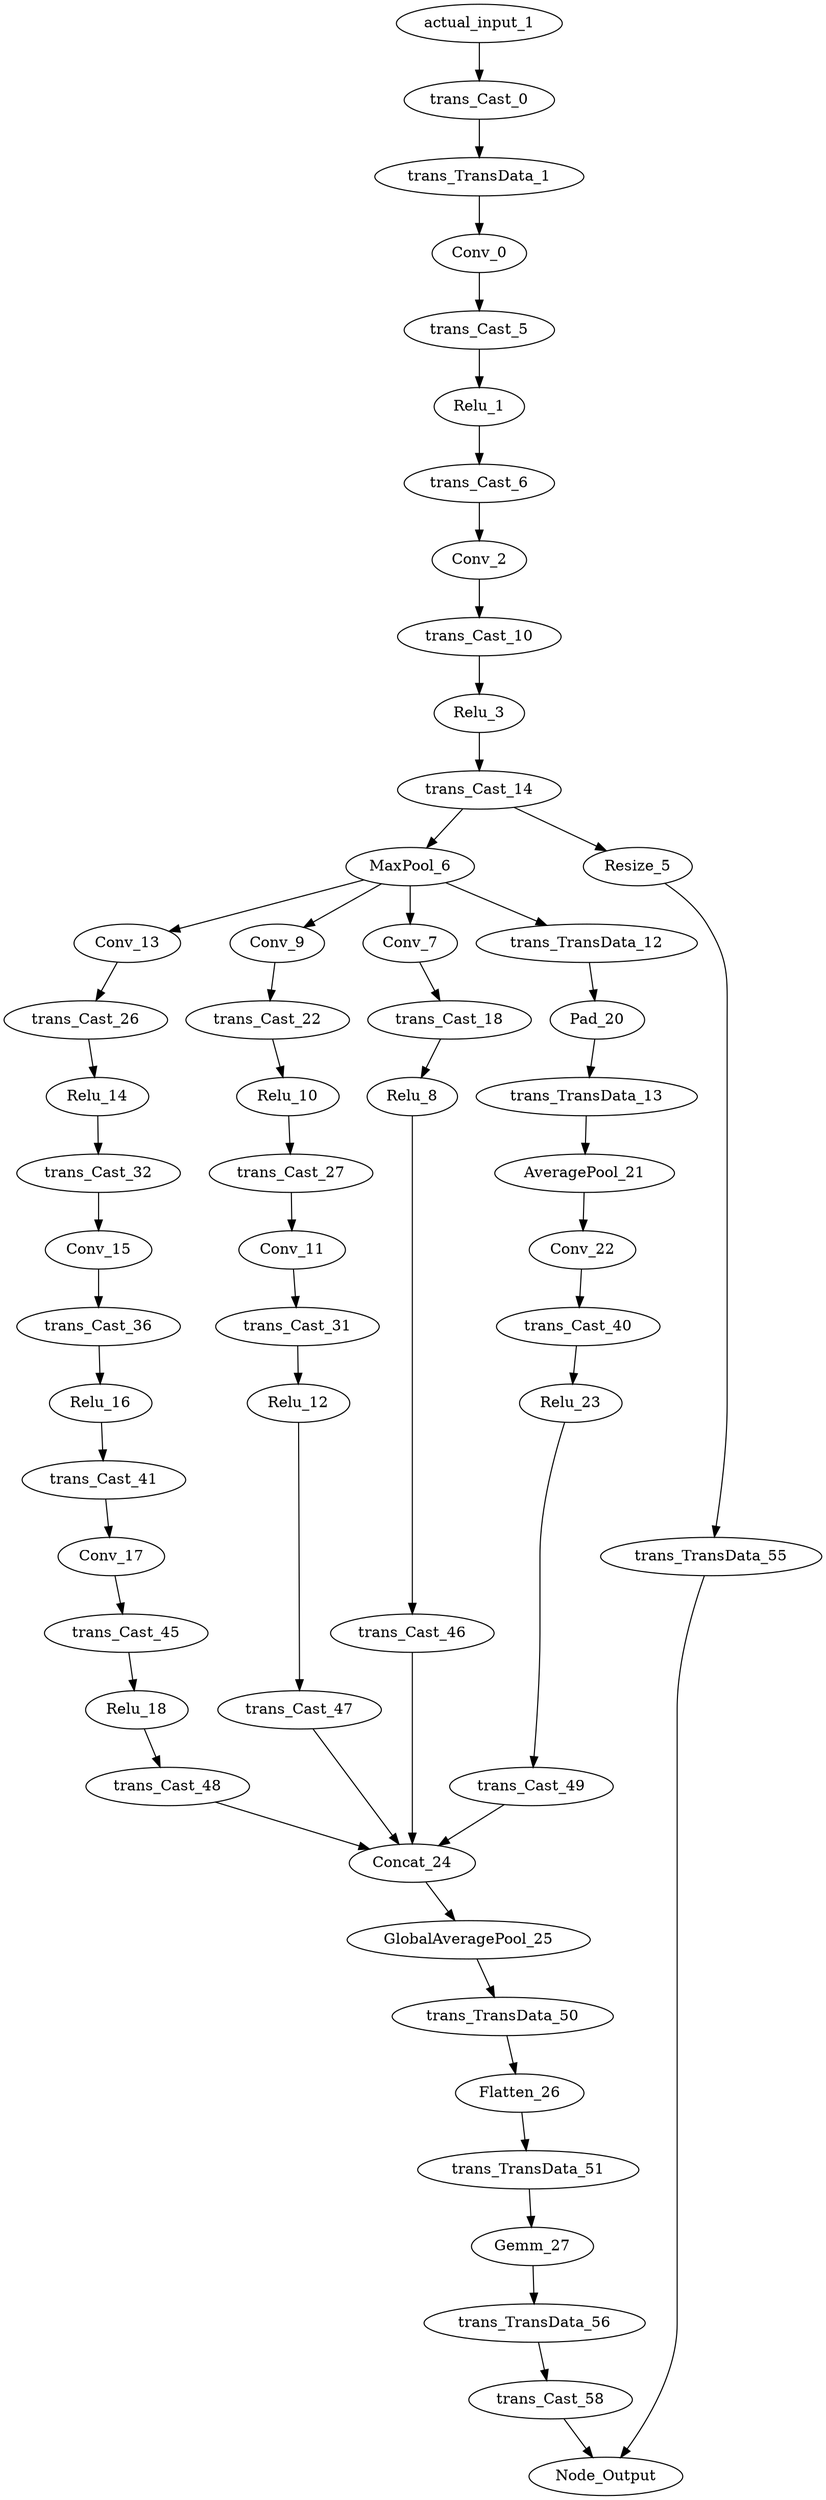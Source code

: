 digraph G {
"actual_input_1"->"trans_Cast_0";
"actual_input_1" [weight=1000.0];
"trans_Cast_0"->"trans_TransData_1";
"trans_Cast_0" [weight=3.623625];
"trans_TransData_1"->"Conv_0";
"trans_TransData_1" [weight=1000.0];
"Conv_0"->"trans_Cast_5";
"Conv_0" [weight=1000.0];
"trans_Cast_5"->"Relu_1";
"trans_Cast_5" [weight=7.98245];
"Relu_1"->"trans_Cast_6";
"Relu_1" [weight=2.321561];
"trans_Cast_6"->"Conv_2";
"trans_Cast_6" [weight=9.042710999999999];
"Conv_2"->"trans_Cast_10";
"Conv_2" [weight=1000.0];
"trans_Cast_10"->"Relu_3";
"trans_Cast_10" [weight=44.952869];
"Relu_3"->"trans_Cast_14";
"Relu_3" [weight=11.990863];
"trans_Cast_14"->"MaxPool_6";
"trans_Cast_14"->"Resize_5";
"trans_Cast_14" [weight=50.739346];
"Resize_5"->"trans_TransData_55";
"Resize_5" [weight=1000.0];
"trans_TransData_55"->"Node_Output";
"trans_TransData_55" [weight=1000.0];
"MaxPool_6"->"Conv_13";
"MaxPool_6"->"Conv_9";
"MaxPool_6"->"Conv_7";
"MaxPool_6"->"trans_TransData_12";
"MaxPool_6" [weight=1000.0];
"Conv_7"->"trans_Cast_18";
"Conv_7" [weight=1000.0];
"trans_Cast_18"->"Relu_8";
"trans_Cast_18" [weight=4.163123];
"Relu_8"->"trans_Cast_46";
"Relu_8" [weight=1.01431];
"trans_Cast_46"->"Concat_24";
"trans_Cast_46" [weight=4.473849];
"Conv_9"->"trans_Cast_22";
"Conv_9" [weight=1000.0];
"trans_Cast_22"->"Relu_10";
"trans_Cast_22" [weight=3.062252];
"Relu_10"->"trans_Cast_27";
"Relu_10" [weight=0.9511860000000001];
"trans_Cast_27"->"Conv_11";
"trans_Cast_27" [weight=3.405367];
"Conv_11"->"trans_Cast_31";
"Conv_11" [weight=1000.0];
"trans_Cast_31"->"Relu_12";
"trans_Cast_31" [weight=3.959948];
"Relu_12"->"trans_Cast_47";
"Relu_12" [weight=1.069622];
"trans_Cast_47"->"Concat_24";
"trans_Cast_47" [weight=4.437769];
"Conv_13"->"trans_Cast_26";
"Conv_13" [weight=1000.0];
"trans_Cast_26"->"Relu_14";
"trans_Cast_26" [weight=3.960465];
"Relu_14"->"trans_Cast_32";
"Relu_14" [weight=1.172];
"trans_Cast_32"->"Conv_15";
"trans_Cast_32" [weight=4.448162999999999];
"Conv_15"->"trans_Cast_36";
"Conv_15" [weight=1000.0];
"trans_Cast_36"->"Relu_16";
"trans_Cast_36" [weight=5.7903];
"Relu_16"->"trans_Cast_41";
"Relu_16" [weight=1.5918599999999998];
"trans_Cast_41"->"Conv_17";
"trans_Cast_41" [weight=6.555283];
"Conv_17"->"trans_Cast_45";
"Conv_17" [weight=1000.0];
"trans_Cast_45"->"Relu_18";
"trans_Cast_45" [weight=5.840033999999999];
"Relu_18"->"trans_Cast_48";
"Relu_18" [weight=1.6453959999999999];
"trans_Cast_48"->"Concat_24";
"trans_Cast_48" [weight=6.5583990000000005];
"trans_TransData_12"->"Pad_20";
"trans_TransData_12" [weight=1000.0];
"Pad_20"->"trans_TransData_13";
"Pad_20" [weight=1000.0];
"trans_TransData_13"->"AveragePool_21";
"trans_TransData_13" [weight=1000.0];
"AveragePool_21"->"Conv_22";
"AveragePool_21" [weight=1000.0];
"Conv_22"->"trans_Cast_40";
"Conv_22" [weight=1000.0];
"trans_Cast_40"->"Relu_23";
"trans_Cast_40" [weight=2.1653270000000004];
"Relu_23"->"trans_Cast_49";
"Relu_23" [weight=0.553234];
"trans_Cast_49"->"Concat_24";
"trans_Cast_49" [weight=2.325566];
"Concat_24"->"GlobalAveragePool_25";
"Concat_24" [weight=1000.0];
"GlobalAveragePool_25"->"trans_TransData_50";
"GlobalAveragePool_25" [weight=1000.0];
"trans_TransData_50"->"Flatten_26";
"trans_TransData_50" [weight=1000.0];
"Flatten_26"->"trans_TransData_51";
"Flatten_26" [weight=1000.0];
"trans_TransData_51"->"Gemm_27";
"trans_TransData_51" [weight=1000.0];
"Gemm_27"->"trans_TransData_56";
"Gemm_27" [weight=1000.0];
"trans_TransData_56"->"trans_Cast_58";
"trans_TransData_56" [weight=1000.0];
"trans_Cast_58"->"Node_Output";
"trans_Cast_58" [weight=0.282726];
"Node_Output" [weight=0.0];
}